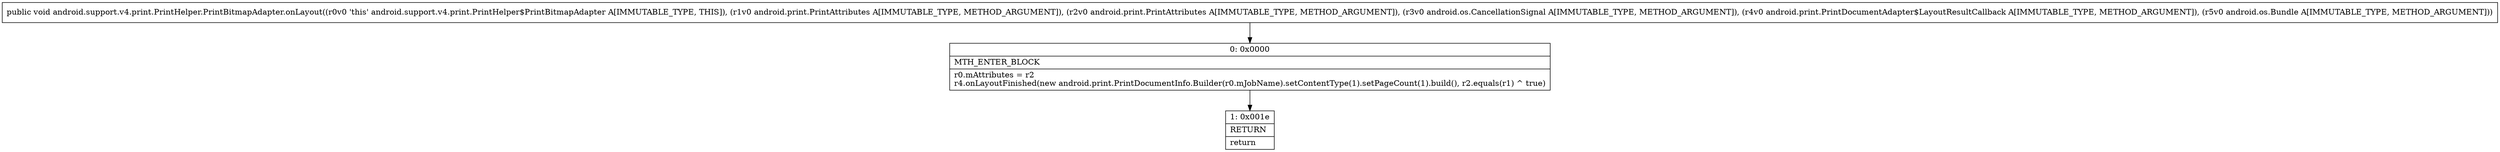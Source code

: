 digraph "CFG forandroid.support.v4.print.PrintHelper.PrintBitmapAdapter.onLayout(Landroid\/print\/PrintAttributes;Landroid\/print\/PrintAttributes;Landroid\/os\/CancellationSignal;Landroid\/print\/PrintDocumentAdapter$LayoutResultCallback;Landroid\/os\/Bundle;)V" {
Node_0 [shape=record,label="{0\:\ 0x0000|MTH_ENTER_BLOCK\l|r0.mAttributes = r2\lr4.onLayoutFinished(new android.print.PrintDocumentInfo.Builder(r0.mJobName).setContentType(1).setPageCount(1).build(), r2.equals(r1) ^ true)\l}"];
Node_1 [shape=record,label="{1\:\ 0x001e|RETURN\l|return\l}"];
MethodNode[shape=record,label="{public void android.support.v4.print.PrintHelper.PrintBitmapAdapter.onLayout((r0v0 'this' android.support.v4.print.PrintHelper$PrintBitmapAdapter A[IMMUTABLE_TYPE, THIS]), (r1v0 android.print.PrintAttributes A[IMMUTABLE_TYPE, METHOD_ARGUMENT]), (r2v0 android.print.PrintAttributes A[IMMUTABLE_TYPE, METHOD_ARGUMENT]), (r3v0 android.os.CancellationSignal A[IMMUTABLE_TYPE, METHOD_ARGUMENT]), (r4v0 android.print.PrintDocumentAdapter$LayoutResultCallback A[IMMUTABLE_TYPE, METHOD_ARGUMENT]), (r5v0 android.os.Bundle A[IMMUTABLE_TYPE, METHOD_ARGUMENT])) }"];
MethodNode -> Node_0;
Node_0 -> Node_1;
}

